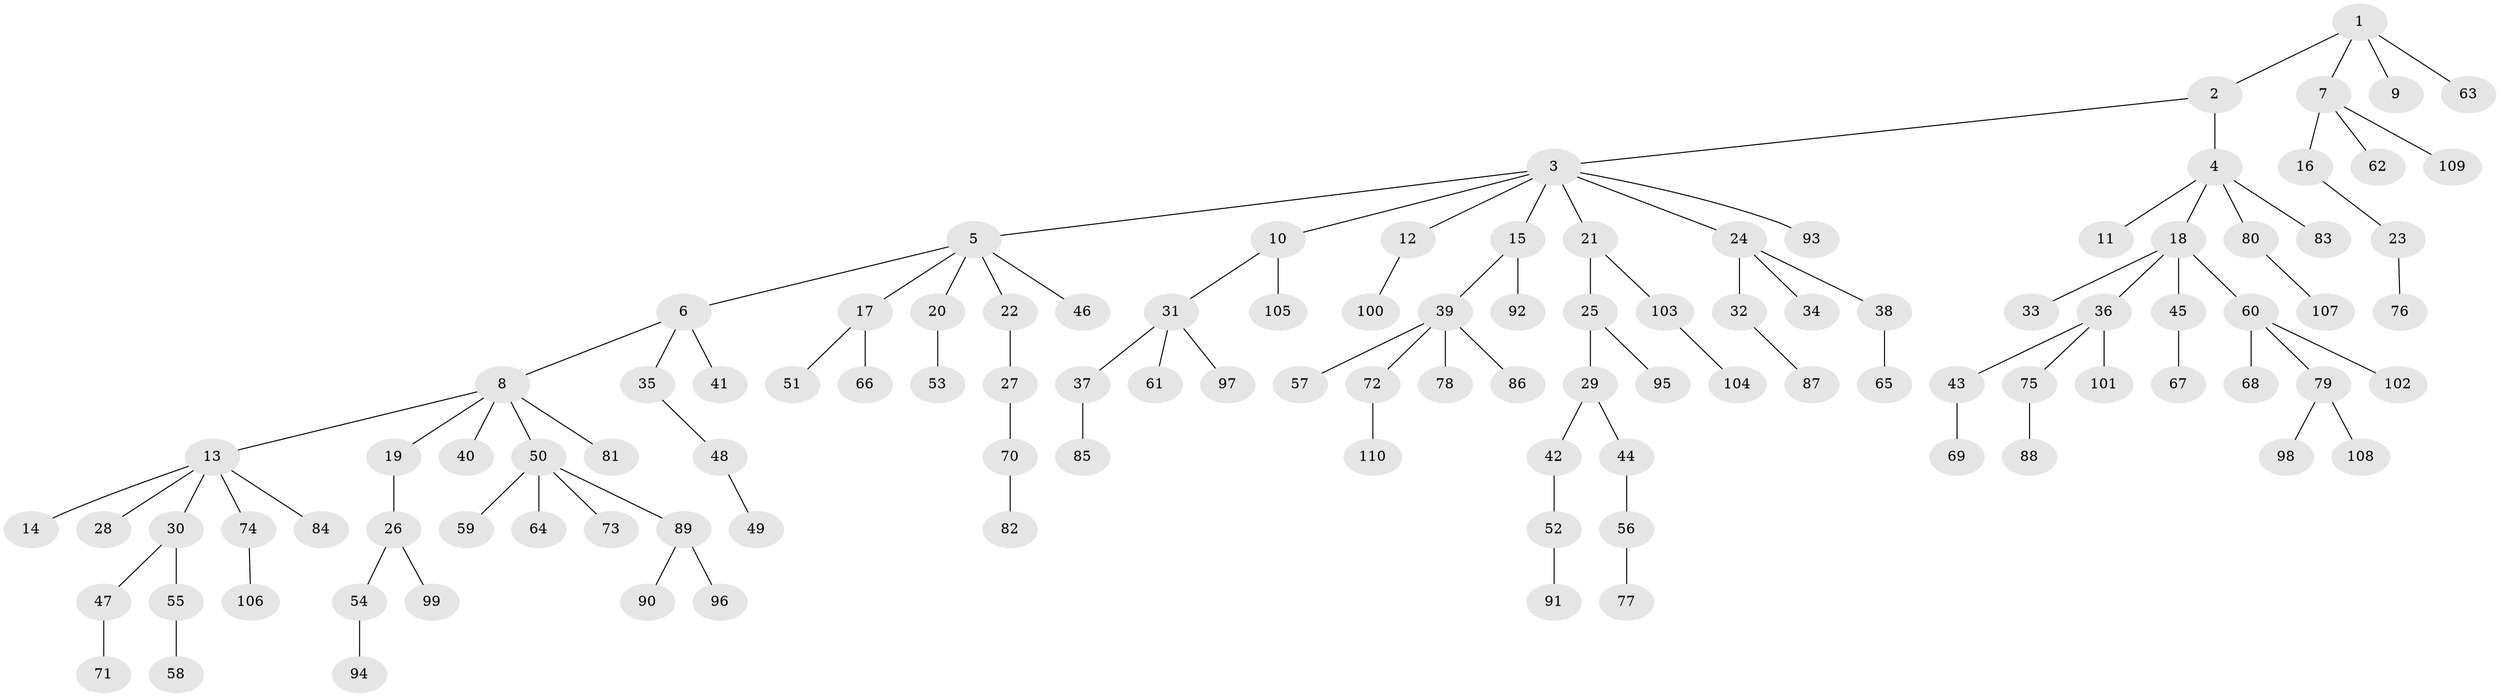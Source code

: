 // Generated by graph-tools (version 1.1) at 2025/50/03/09/25 03:50:17]
// undirected, 110 vertices, 109 edges
graph export_dot {
graph [start="1"]
  node [color=gray90,style=filled];
  1;
  2;
  3;
  4;
  5;
  6;
  7;
  8;
  9;
  10;
  11;
  12;
  13;
  14;
  15;
  16;
  17;
  18;
  19;
  20;
  21;
  22;
  23;
  24;
  25;
  26;
  27;
  28;
  29;
  30;
  31;
  32;
  33;
  34;
  35;
  36;
  37;
  38;
  39;
  40;
  41;
  42;
  43;
  44;
  45;
  46;
  47;
  48;
  49;
  50;
  51;
  52;
  53;
  54;
  55;
  56;
  57;
  58;
  59;
  60;
  61;
  62;
  63;
  64;
  65;
  66;
  67;
  68;
  69;
  70;
  71;
  72;
  73;
  74;
  75;
  76;
  77;
  78;
  79;
  80;
  81;
  82;
  83;
  84;
  85;
  86;
  87;
  88;
  89;
  90;
  91;
  92;
  93;
  94;
  95;
  96;
  97;
  98;
  99;
  100;
  101;
  102;
  103;
  104;
  105;
  106;
  107;
  108;
  109;
  110;
  1 -- 2;
  1 -- 7;
  1 -- 9;
  1 -- 63;
  2 -- 3;
  2 -- 4;
  3 -- 5;
  3 -- 10;
  3 -- 12;
  3 -- 15;
  3 -- 21;
  3 -- 24;
  3 -- 93;
  4 -- 11;
  4 -- 18;
  4 -- 80;
  4 -- 83;
  5 -- 6;
  5 -- 17;
  5 -- 20;
  5 -- 22;
  5 -- 46;
  6 -- 8;
  6 -- 35;
  6 -- 41;
  7 -- 16;
  7 -- 62;
  7 -- 109;
  8 -- 13;
  8 -- 19;
  8 -- 40;
  8 -- 50;
  8 -- 81;
  10 -- 31;
  10 -- 105;
  12 -- 100;
  13 -- 14;
  13 -- 28;
  13 -- 30;
  13 -- 74;
  13 -- 84;
  15 -- 39;
  15 -- 92;
  16 -- 23;
  17 -- 51;
  17 -- 66;
  18 -- 33;
  18 -- 36;
  18 -- 45;
  18 -- 60;
  19 -- 26;
  20 -- 53;
  21 -- 25;
  21 -- 103;
  22 -- 27;
  23 -- 76;
  24 -- 32;
  24 -- 34;
  24 -- 38;
  25 -- 29;
  25 -- 95;
  26 -- 54;
  26 -- 99;
  27 -- 70;
  29 -- 42;
  29 -- 44;
  30 -- 47;
  30 -- 55;
  31 -- 37;
  31 -- 61;
  31 -- 97;
  32 -- 87;
  35 -- 48;
  36 -- 43;
  36 -- 75;
  36 -- 101;
  37 -- 85;
  38 -- 65;
  39 -- 57;
  39 -- 72;
  39 -- 78;
  39 -- 86;
  42 -- 52;
  43 -- 69;
  44 -- 56;
  45 -- 67;
  47 -- 71;
  48 -- 49;
  50 -- 59;
  50 -- 64;
  50 -- 73;
  50 -- 89;
  52 -- 91;
  54 -- 94;
  55 -- 58;
  56 -- 77;
  60 -- 68;
  60 -- 79;
  60 -- 102;
  70 -- 82;
  72 -- 110;
  74 -- 106;
  75 -- 88;
  79 -- 98;
  79 -- 108;
  80 -- 107;
  89 -- 90;
  89 -- 96;
  103 -- 104;
}
